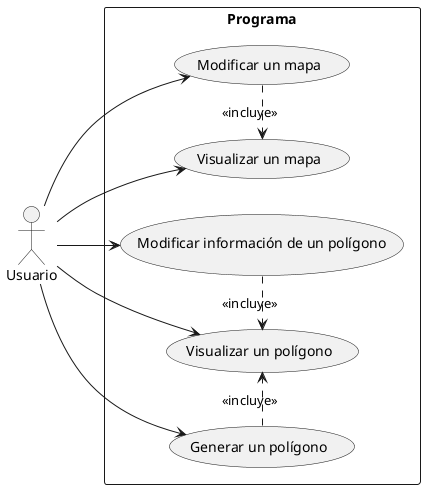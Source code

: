@startuml
'https://plantuml.com/use-case-diagram

':Main Admin: as Admin
'(Use the application) as (Use)
'
'User -> (Start)
'User --> (Use)
'
'Admin ---> (Use)
'
'note right of Admin : This is an example.
'
'note right of (Use)
'A note can also
'be on several lines
'end note
'
'note "This note is connected\nto several objects." as N2
'(Start) .. N2
'N2 .. (Use)

'skinparam actorStyle awesome
'skinparam actorStyle Hollow

left to right direction

rectangle Programa {
  usecase "Modificar un mapa" as UC1
  usecase "Visualizar un mapa" as UC2
  usecase "Generar un polígono" as UC3
  usecase "Modificar información de un polígono" as UC4
  usecase "Visualizar un polígono" as UC5
}

Usuario --> UC1
Usuario --> UC2
Usuario --> UC3
Usuario --> UC4
Usuario --> UC5

UC1 .> UC2 : <<incluye>>
UC4 .> UC5 : <<incluye>>
UC3 .> UC5 : <<incluye>>

@enduml